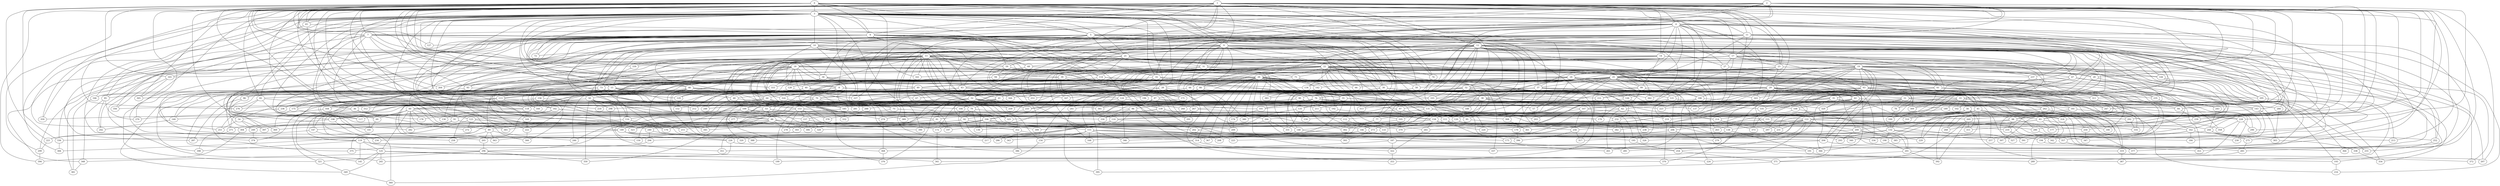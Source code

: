 strict graph "barabasi_albert_graph(400,3)" {
0;
1;
2;
3;
4;
5;
6;
7;
8;
9;
10;
11;
12;
13;
14;
15;
16;
17;
18;
19;
20;
21;
22;
23;
24;
25;
26;
27;
28;
29;
30;
31;
32;
33;
34;
35;
36;
37;
38;
39;
40;
41;
42;
43;
44;
45;
46;
47;
48;
49;
50;
51;
52;
53;
54;
55;
56;
57;
58;
59;
60;
61;
62;
63;
64;
65;
66;
67;
68;
69;
70;
71;
72;
73;
74;
75;
76;
77;
78;
79;
80;
81;
82;
83;
84;
85;
86;
87;
88;
89;
90;
91;
92;
93;
94;
95;
96;
97;
98;
99;
100;
101;
102;
103;
104;
105;
106;
107;
108;
109;
110;
111;
112;
113;
114;
115;
116;
117;
118;
119;
120;
121;
122;
123;
124;
125;
126;
127;
128;
129;
130;
131;
132;
133;
134;
135;
136;
137;
138;
139;
140;
141;
142;
143;
144;
145;
146;
147;
148;
149;
150;
151;
152;
153;
154;
155;
156;
157;
158;
159;
160;
161;
162;
163;
164;
165;
166;
167;
168;
169;
170;
171;
172;
173;
174;
175;
176;
177;
178;
179;
180;
181;
182;
183;
184;
185;
186;
187;
188;
189;
190;
191;
192;
193;
194;
195;
196;
197;
198;
199;
200;
201;
202;
203;
204;
205;
206;
207;
208;
209;
210;
211;
212;
213;
214;
215;
216;
217;
218;
219;
220;
221;
222;
223;
224;
225;
226;
227;
228;
229;
230;
231;
232;
233;
234;
235;
236;
237;
238;
239;
240;
241;
242;
243;
244;
245;
246;
247;
248;
249;
250;
251;
252;
253;
254;
255;
256;
257;
258;
259;
260;
261;
262;
263;
264;
265;
266;
267;
268;
269;
270;
271;
272;
273;
274;
275;
276;
277;
278;
279;
280;
281;
282;
283;
284;
285;
286;
287;
288;
289;
290;
291;
292;
293;
294;
295;
296;
297;
298;
299;
300;
301;
302;
303;
304;
305;
306;
307;
308;
309;
310;
311;
312;
313;
314;
315;
316;
317;
318;
319;
320;
321;
322;
323;
324;
325;
326;
327;
328;
329;
330;
331;
332;
333;
334;
335;
336;
337;
338;
339;
340;
341;
342;
343;
344;
345;
346;
347;
348;
349;
350;
351;
352;
353;
354;
355;
356;
357;
358;
359;
360;
361;
362;
363;
364;
365;
366;
367;
368;
369;
370;
371;
372;
373;
374;
375;
376;
377;
378;
379;
380;
381;
382;
383;
384;
385;
386;
387;
388;
389;
390;
391;
392;
393;
394;
395;
396;
397;
398;
399;
0 -- 392  [is_available=True, prob="0.749492861434"];
0 -- 3  [is_available=True, prob="1.0"];
0 -- 5  [is_available=True, prob="0.6336075159"];
0 -- 6  [is_available=True, prob="0.252755381074"];
0 -- 7  [is_available=True, prob="0.416848443785"];
0 -- 8  [is_available=True, prob="0.0697633291246"];
0 -- 9  [is_available=True, prob="0.393860467031"];
0 -- 268  [is_available=True, prob="0.543028242926"];
0 -- 16  [is_available=True, prob="0.969813983898"];
0 -- 17  [is_available=True, prob="0.305327311739"];
0 -- 282  [is_available=True, prob="0.828640233447"];
0 -- 161  [is_available=True, prob="1.0"];
0 -- 34  [is_available=True, prob="1.0"];
0 -- 35  [is_available=True, prob="0.547590040042"];
0 -- 165  [is_available=True, prob="0.625297496606"];
0 -- 264  [is_available=True, prob="1.0"];
0 -- 57  [is_available=True, prob="0.469067919231"];
0 -- 58  [is_available=True, prob="0.590123160295"];
0 -- 65  [is_available=True, prob="1.0"];
0 -- 323  [is_available=True, prob="0.296307761881"];
0 -- 336  [is_available=True, prob="1.0"];
0 -- 214  [is_available=True, prob="0.930304768511"];
0 -- 221  [is_available=True, prob="1.0"];
0 -- 119  [is_available=True, prob="0.68146195527"];
0 -- 121  [is_available=True, prob="0.995651746676"];
0 -- 123  [is_available=True, prob="0.103211915993"];
0 -- 127  [is_available=True, prob="0.936372068068"];
1 -- 328  [is_available=True, prob="1.0"];
1 -- 3  [is_available=True, prob="0.426165937207"];
1 -- 4  [is_available=True, prob="0.816644193106"];
1 -- 6  [is_available=True, prob="0.684382390746"];
1 -- 7  [is_available=True, prob="1.0"];
1 -- 8  [is_available=True, prob="0.734869053459"];
1 -- 9  [is_available=True, prob="0.960570881004"];
1 -- 10  [is_available=True, prob="0.00755253868398"];
1 -- 11  [is_available=True, prob="0.379373655765"];
1 -- 12  [is_available=True, prob="0.220210011311"];
1 -- 269  [is_available=True, prob="0.0294039329776"];
1 -- 14  [is_available=True, prob="1.0"];
1 -- 15  [is_available=True, prob="0.459244080605"];
1 -- 17  [is_available=True, prob="1.0"];
1 -- 19  [is_available=True, prob="0.654534690097"];
1 -- 20  [is_available=True, prob="0.428195280918"];
1 -- 23  [is_available=True, prob="0.166678705962"];
1 -- 299  [is_available=True, prob="0.640600932807"];
1 -- 29  [is_available=True, prob="1.0"];
1 -- 32  [is_available=True, prob="0.334682692956"];
1 -- 162  [is_available=True, prob="0.541839972525"];
1 -- 36  [is_available=True, prob="0.846752875554"];
1 -- 167  [is_available=True, prob="0.0462083999131"];
1 -- 41  [is_available=True, prob="0.745488375416"];
1 -- 43  [is_available=True, prob="0.492192102161"];
1 -- 321  [is_available=True, prob="0.151301611103"];
1 -- 48  [is_available=True, prob="0.725270051092"];
1 -- 305  [is_available=True, prob="1.0"];
1 -- 56  [is_available=True, prob="1.0"];
1 -- 186  [is_available=True, prob="0.969076955148"];
1 -- 394  [is_available=True, prob="1.0"];
1 -- 65  [is_available=True, prob="1.0"];
1 -- 200  [is_available=True, prob="1.0"];
1 -- 268  [is_available=True, prob="0.640423029343"];
1 -- 74  [is_available=True, prob="1.0"];
1 -- 333  [is_available=True, prob="0.883650432904"];
1 -- 207  [is_available=True, prob="0.683992231362"];
1 -- 82  [is_available=True, prob="0.213464841813"];
1 -- 339  [is_available=True, prob="0.633631413583"];
1 -- 213  [is_available=True, prob="1.0"];
1 -- 215  [is_available=True, prob="1.0"];
1 -- 218  [is_available=True, prob="0.692753342223"];
1 -- 98  [is_available=True, prob="0.679201032965"];
1 -- 228  [is_available=True, prob="0.988477497033"];
1 -- 359  [is_available=True, prob="1.0"];
1 -- 338  [is_available=True, prob="0.113991379749"];
1 -- 118  [is_available=True, prob="0.671385952449"];
1 -- 276  [is_available=True, prob="0.570281325421"];
2 -- 34  [is_available=True, prob="0.989745108075"];
2 -- 3  [is_available=True, prob="0.937449384489"];
2 -- 4  [is_available=True, prob="1.0"];
2 -- 11  [is_available=True, prob="1.0"];
2 -- 77  [is_available=True, prob="0.67750333946"];
2 -- 16  [is_available=True, prob="0.416425583366"];
2 -- 182  [is_available=True, prob="1.0"];
2 -- 290  [is_available=True, prob="0.602333012271"];
2 -- 196  [is_available=True, prob="0.225186593032"];
2 -- 26  [is_available=True, prob="0.716211099651"];
2 -- 59  [is_available=True, prob="0.320190715811"];
2 -- 285  [is_available=True, prob="0.120344011648"];
2 -- 94  [is_available=True, prob="0.873285240303"];
3 -- 4  [is_available=True, prob="0.201985069762"];
3 -- 5  [is_available=True, prob="0.100248047855"];
3 -- 6  [is_available=True, prob="1.0"];
3 -- 10  [is_available=True, prob="0.699218581395"];
3 -- 11  [is_available=True, prob="1.0"];
3 -- 141  [is_available=True, prob="0.0397302377042"];
3 -- 384  [is_available=True, prob="0.713518155549"];
3 -- 148  [is_available=True, prob="1.0"];
3 -- 21  [is_available=True, prob="0.442298562662"];
3 -- 23  [is_available=True, prob="0.899842881994"];
3 -- 28  [is_available=True, prob="0.698650040611"];
3 -- 159  [is_available=True, prob="0.266403340587"];
3 -- 304  [is_available=True, prob="0.110032222927"];
3 -- 34  [is_available=True, prob="0.495554131342"];
3 -- 163  [is_available=True, prob="0.605136591279"];
3 -- 37  [is_available=True, prob="0.234091547029"];
3 -- 166  [is_available=True, prob="0.423118624236"];
3 -- 170  [is_available=True, prob="0.677930381925"];
3 -- 171  [is_available=True, prob="0.147191648431"];
3 -- 176  [is_available=True, prob="0.86246506265"];
3 -- 183  [is_available=True, prob="0.655757943515"];
3 -- 65  [is_available=True, prob="0.618376605902"];
3 -- 197  [is_available=True, prob="0.965199511105"];
3 -- 390  [is_available=True, prob="0.313798373885"];
3 -- 72  [is_available=True, prob="0.942206489055"];
3 -- 74  [is_available=True, prob="0.605930166819"];
3 -- 77  [is_available=True, prob="1.0"];
3 -- 208  [is_available=True, prob="0.26643360935"];
3 -- 81  [is_available=True, prob="0.195943135653"];
3 -- 82  [is_available=True, prob="1.0"];
3 -- 86  [is_available=True, prob="0.505137850777"];
3 -- 165  [is_available=True, prob="0.829415853284"];
3 -- 227  [is_available=True, prob="0.530008783421"];
3 -- 356  [is_available=True, prob="0.50781309616"];
3 -- 359  [is_available=True, prob="1.0"];
3 -- 104  [is_available=True, prob="0.301902589545"];
3 -- 240  [is_available=True, prob="0.388100777164"];
3 -- 374  [is_available=True, prob="0.422128456655"];
3 -- 378  [is_available=True, prob="1.0"];
3 -- 252  [is_available=True, prob="0.159561857561"];
3 -- 127  [is_available=True, prob="0.279383282103"];
4 -- 5  [is_available=True, prob="1.0"];
4 -- 7  [is_available=True, prob="1.0"];
4 -- 44  [is_available=True, prob="0.080364671005"];
4 -- 13  [is_available=True, prob="0.254177502858"];
4 -- 14  [is_available=True, prob="0.164523714135"];
4 -- 17  [is_available=True, prob="0.235974625119"];
4 -- 131  [is_available=True, prob="0.553966717961"];
4 -- 25  [is_available=True, prob="0.353520358242"];
4 -- 284  [is_available=True, prob="0.110510448384"];
4 -- 37  [is_available=True, prob="0.739802672759"];
4 -- 300  [is_available=True, prob="0.305702755374"];
4 -- 47  [is_available=True, prob="0.651679079396"];
4 -- 52  [is_available=True, prob="0.585016267671"];
4 -- 189  [is_available=True, prob="1.0"];
4 -- 63  [is_available=True, prob="0.850432466806"];
4 -- 331  [is_available=True, prob="0.188236578967"];
4 -- 84  [is_available=True, prob="1.0"];
4 -- 364  [is_available=True, prob="0.384846161386"];
4 -- 115  [is_available=True, prob="0.801324390539"];
5 -- 149  [is_available=True, prob="0.473842640569"];
5 -- 130  [is_available=True, prob="0.53473607889"];
5 -- 389  [is_available=True, prob="1.0"];
5 -- 134  [is_available=True, prob="1.0"];
5 -- 263  [is_available=True, prob="0.0506406548057"];
5 -- 8  [is_available=True, prob="1.0"];
5 -- 9  [is_available=True, prob="0.158579520078"];
5 -- 396  [is_available=True, prob="0.842845105631"];
5 -- 175  [is_available=True, prob="0.671058419121"];
5 -- 312  [is_available=True, prob="1.0"];
5 -- 21  [is_available=True, prob="1.0"];
5 -- 311  [is_available=True, prob="0.921600726298"];
5 -- 216  [is_available=True, prob="0.935649848859"];
5 -- 153  [is_available=True, prob="1.0"];
5 -- 154  [is_available=True, prob="0.569248227643"];
5 -- 27  [is_available=True, prob="0.611970623505"];
5 -- 127  [is_available=True, prob="0.928473955356"];
6 -- 12  [is_available=True, prob="0.95463084173"];
6 -- 270  [is_available=True, prob="0.986808633641"];
6 -- 15  [is_available=True, prob="0.931426097963"];
6 -- 16  [is_available=True, prob="0.875030689858"];
6 -- 344  [is_available=True, prob="1.0"];
6 -- 18  [is_available=True, prob="0.271154571174"];
6 -- 277  [is_available=True, prob="0.234669573281"];
6 -- 27  [is_available=True, prob="0.354734833514"];
6 -- 30  [is_available=True, prob="0.814329031278"];
6 -- 33  [is_available=True, prob="0.106813914931"];
6 -- 242  [is_available=True, prob="1.0"];
6 -- 46  [is_available=True, prob="0.524743179567"];
6 -- 184  [is_available=True, prob="1.0"];
6 -- 58  [is_available=True, prob="0.378781179229"];
6 -- 59  [is_available=True, prob="0.788076146604"];
6 -- 190  [is_available=True, prob="0.434054050696"];
6 -- 69  [is_available=True, prob="0.223652708398"];
6 -- 71  [is_available=True, prob="1.0"];
6 -- 72  [is_available=True, prob="0.925538694432"];
6 -- 336  [is_available=True, prob="0.921791908262"];
6 -- 85  [is_available=True, prob="0.337470887349"];
6 -- 88  [is_available=True, prob="0.531006919472"];
6 -- 399  [is_available=True, prob="0.462585231697"];
6 -- 348  [is_available=True, prob="1.0"];
6 -- 240  [is_available=True, prob="1.0"];
6 -- 369  [is_available=True, prob="0.9166987042"];
6 -- 114  [is_available=True, prob="1.0"];
6 -- 372  [is_available=True, prob="0.276612028866"];
7 -- 68  [is_available=True, prob="0.319751877394"];
7 -- 40  [is_available=True, prob="1.0"];
7 -- 10  [is_available=True, prob="1.0"];
7 -- 239  [is_available=True, prob="0.398883424812"];
7 -- 383  [is_available=True, prob="0.498133963009"];
7 -- 312  [is_available=True, prob="0.50706915012"];
7 -- 36  [is_available=True, prob="0.0315898995309"];
7 -- 123  [is_available=True, prob="1.0"];
7 -- 93  [is_available=True, prob="1.0"];
7 -- 287  [is_available=True, prob="1.0"];
8 -- 194  [is_available=True, prob="0.345643185983"];
8 -- 324  [is_available=True, prob="1.0"];
8 -- 327  [is_available=True, prob="0.271922667974"];
8 -- 64  [is_available=True, prob="0.728537217604"];
8 -- 284  [is_available=True, prob="1.0"];
8 -- 75  [is_available=True, prob="0.75336243421"];
8 -- 274  [is_available=True, prob="1.0"];
8 -- 54  [is_available=True, prob="0.32293712589"];
8 -- 122  [is_available=True, prob="0.4803095279"];
8 -- 156  [is_available=True, prob="0.0352188750916"];
9 -- 355  [is_available=True, prob="0.0398502228042"];
9 -- 132  [is_available=True, prob="0.981467385464"];
9 -- 103  [is_available=True, prob="0.978148395964"];
9 -- 299  [is_available=True, prob="0.989327577887"];
9 -- 174  [is_available=True, prob="1.0"];
9 -- 14  [is_available=True, prob="0.911464490025"];
9 -- 47  [is_available=True, prob="0.146271400614"];
9 -- 80  [is_available=True, prob="0.734456057123"];
9 -- 18  [is_available=True, prob="1.0"];
9 -- 148  [is_available=True, prob="0.561581991947"];
9 -- 21  [is_available=True, prob="1.0"];
9 -- 380  [is_available=True, prob="1.0"];
9 -- 253  [is_available=True, prob="0.805222882644"];
9 -- 30  [is_available=True, prob="1.0"];
9 -- 31  [is_available=True, prob="1.0"];
10 -- 68  [is_available=True, prob="0.871577710725"];
10 -- 264  [is_available=True, prob="0.399661374613"];
10 -- 73  [is_available=True, prob="0.246964422198"];
10 -- 171  [is_available=True, prob="0.793512666897"];
10 -- 13  [is_available=True, prob="0.587649015823"];
10 -- 291  [is_available=True, prob="0.860456799132"];
10 -- 15  [is_available=True, prob="0.754788557419"];
10 -- 50  [is_available=True, prob="1.0"];
10 -- 67  [is_available=True, prob="0.232798548069"];
10 -- 292  [is_available=True, prob="0.8523588535"];
10 -- 279  [is_available=True, prob="1.0"];
10 -- 100  [is_available=True, prob="0.575245554828"];
10 -- 79  [is_available=True, prob="0.130476197547"];
10 -- 60  [is_available=True, prob="0.852746447555"];
10 -- 345  [is_available=True, prob="1.0"];
11 -- 133  [is_available=True, prob="1.0"];
11 -- 102  [is_available=True, prob="0.724143018324"];
11 -- 227  [is_available=True, prob="0.424188777902"];
11 -- 275  [is_available=True, prob="1.0"];
11 -- 44  [is_available=True, prob="0.499531931514"];
11 -- 75  [is_available=True, prob="1.0"];
11 -- 12  [is_available=True, prob="0.12631248307"];
11 -- 143  [is_available=True, prob="1.0"];
11 -- 49  [is_available=True, prob="1.0"];
11 -- 51  [is_available=True, prob="1.0"];
11 -- 244  [is_available=True, prob="0.74483523918"];
11 -- 53  [is_available=True, prob="0.620585780481"];
11 -- 247  [is_available=True, prob="0.971927256627"];
11 -- 83  [is_available=True, prob="0.840410508436"];
11 -- 25  [is_available=True, prob="0.16563726462"];
11 -- 283  [is_available=True, prob="0.34261073922"];
11 -- 381  [is_available=True, prob="1.0"];
11 -- 383  [is_available=True, prob="0.896888732567"];
12 -- 128  [is_available=True, prob="0.253548706384"];
12 -- 13  [is_available=True, prob="0.209255738411"];
12 -- 256  [is_available=True, prob="0.309871763765"];
12 -- 144  [is_available=True, prob="0.748210545679"];
12 -- 19  [is_available=True, prob="0.887565886675"];
12 -- 33  [is_available=True, prob="1.0"];
12 -- 38  [is_available=True, prob="0.00752145799468"];
12 -- 46  [is_available=True, prob="0.948593448747"];
12 -- 334  [is_available=True, prob="0.937451750102"];
12 -- 54  [is_available=True, prob="0.342090258271"];
12 -- 56  [is_available=True, prob="0.756549230439"];
12 -- 187  [is_available=True, prob="0.99812138297"];
12 -- 188  [is_available=True, prob="0.068083950665"];
12 -- 191  [is_available=True, prob="1.0"];
12 -- 64  [is_available=True, prob="0.562379329868"];
12 -- 324  [is_available=True, prob="0.822393491469"];
12 -- 71  [is_available=True, prob="0.0720454236475"];
12 -- 72  [is_available=True, prob="0.767832371828"];
12 -- 332  [is_available=True, prob="0.717024066991"];
12 -- 78  [is_available=True, prob="1.0"];
12 -- 79  [is_available=True, prob="0.163092593205"];
12 -- 80  [is_available=True, prob="1.0"];
12 -- 339  [is_available=True, prob="1.0"];
12 -- 206  [is_available=True, prob="0.959880480783"];
12 -- 90  [is_available=True, prob="1.0"];
12 -- 207  [is_available=True, prob="0.475149238082"];
12 -- 94  [is_available=True, prob="0.0737998772914"];
12 -- 103  [is_available=True, prob="1.0"];
12 -- 106  [is_available=True, prob="1.0"];
12 -- 236  [is_available=True, prob="1.0"];
12 -- 237  [is_available=True, prob="1.0"];
12 -- 239  [is_available=True, prob="1.0"];
12 -- 112  [is_available=True, prob="1.0"];
12 -- 372  [is_available=True, prob="1.0"];
12 -- 252  [is_available=True, prob="0.80314890956"];
13 -- 259  [is_available=True, prob="1.0"];
13 -- 390  [is_available=True, prob="1.0"];
13 -- 136  [is_available=True, prob="1.0"];
13 -- 19  [is_available=True, prob="0.128741546203"];
13 -- 22  [is_available=True, prob="0.416399320867"];
13 -- 153  [is_available=True, prob="0.341352095849"];
13 -- 26  [is_available=True, prob="0.0102552423843"];
13 -- 161  [is_available=True, prob="0.0746501777934"];
13 -- 39  [is_available=True, prob="0.769469761791"];
13 -- 40  [is_available=True, prob="0.327236285332"];
13 -- 43  [is_available=True, prob="1.0"];
13 -- 46  [is_available=True, prob="1.0"];
13 -- 59  [is_available=True, prob="0.586148142199"];
13 -- 64  [is_available=True, prob="0.511824000091"];
13 -- 66  [is_available=True, prob="1.0"];
13 -- 70  [is_available=True, prob="0.224828398155"];
13 -- 87  [is_available=True, prob="0.203605152736"];
13 -- 344  [is_available=True, prob="0.759114770709"];
13 -- 349  [is_available=True, prob="0.5527155618"];
13 -- 222  [is_available=True, prob="0.142823258803"];
13 -- 237  [is_available=True, prob="0.548228966055"];
13 -- 111  [is_available=True, prob="0.796893156235"];
13 -- 368  [is_available=True, prob="0.984997206065"];
13 -- 245  [is_available=True, prob="0.214511712418"];
13 -- 251  [is_available=True, prob="0.433175703937"];
13 -- 253  [is_available=True, prob="0.175846422365"];
14 -- 99  [is_available=True, prob="0.089599008828"];
14 -- 18  [is_available=True, prob="0.947383162601"];
14 -- 22  [is_available=True, prob="0.573913571903"];
14 -- 250  [is_available=True, prob="0.0887554210678"];
14 -- 61  [is_available=True, prob="1.0"];
14 -- 31  [is_available=True, prob="0.673693780464"];
15 -- 96  [is_available=True, prob="0.974797453307"];
15 -- 113  [is_available=True, prob="0.817701114862"];
15 -- 86  [is_available=True, prob="0.951337729242"];
15 -- 185  [is_available=True, prob="0.308685785678"];
15 -- 158  [is_available=True, prob="0.296725930105"];
16 -- 203  [is_available=True, prob="0.33952265653"];
16 -- 196  [is_available=True, prob="1.0"];
16 -- 139  [is_available=True, prob="1.0"];
16 -- 259  [is_available=True, prob="0.925413479019"];
16 -- 212  [is_available=True, prob="0.458434271324"];
16 -- 28  [is_available=True, prob="1.0"];
16 -- 61  [is_available=True, prob="1.0"];
17 -- 354  [is_available=True, prob="0.336903995564"];
17 -- 91  [is_available=True, prob="1.0"];
17 -- 235  [is_available=True, prob="0.540486106464"];
17 -- 39  [is_available=True, prob="1.0"];
17 -- 73  [is_available=True, prob="0.460941897141"];
17 -- 167  [is_available=True, prob="0.213403492229"];
17 -- 177  [is_available=True, prob="0.855688593915"];
17 -- 339  [is_available=True, prob="0.0592802113099"];
17 -- 20  [is_available=True, prob="0.474684865268"];
17 -- 23  [is_available=True, prob="0.342703724478"];
17 -- 27  [is_available=True, prob="1.0"];
17 -- 93  [is_available=True, prob="0.573638342686"];
17 -- 126  [is_available=True, prob="1.0"];
17 -- 63  [is_available=True, prob="0.135304304515"];
18 -- 128  [is_available=True, prob="0.251915489037"];
18 -- 388  [is_available=True, prob="0.2227676391"];
18 -- 101  [is_available=True, prob="0.833195006596"];
18 -- 233  [is_available=True, prob="0.921942330768"];
18 -- 40  [is_available=True, prob="0.209110055369"];
18 -- 266  [is_available=True, prob="0.619873707201"];
18 -- 333  [is_available=True, prob="1.0"];
18 -- 175  [is_available=True, prob="1.0"];
18 -- 20  [is_available=True, prob="0.448209904162"];
18 -- 117  [is_available=True, prob="0.146540914834"];
18 -- 169  [is_available=True, prob="1.0"];
18 -- 24  [is_available=True, prob="0.230735129276"];
18 -- 217  [is_available=True, prob="0.500000996279"];
18 -- 155  [is_available=True, prob="0.911564240453"];
18 -- 313  [is_available=True, prob="0.117784001077"];
18 -- 397  [is_available=True, prob="1.0"];
19 -- 257  [is_available=True, prob="0.686744026176"];
19 -- 151  [is_available=True, prob="0.620385207344"];
19 -- 24  [is_available=True, prob="0.951383713516"];
19 -- 25  [is_available=True, prob="1.0"];
19 -- 295  [is_available=True, prob="0.373885490715"];
19 -- 47  [is_available=True, prob="1.0"];
19 -- 61  [is_available=True, prob="0.301209309942"];
19 -- 62  [is_available=True, prob="0.3262705436"];
19 -- 63  [is_available=True, prob="0.944023109679"];
19 -- 193  [is_available=True, prob="0.782860225877"];
19 -- 198  [is_available=True, prob="0.710460863535"];
19 -- 140  [is_available=True, prob="0.540657117208"];
19 -- 202  [is_available=True, prob="0.0673930335635"];
19 -- 204  [is_available=True, prob="0.629646218285"];
19 -- 213  [is_available=True, prob="1.0"];
19 -- 96  [is_available=True, prob="0.601634648401"];
19 -- 353  [is_available=True, prob="0.450021591517"];
19 -- 100  [is_available=True, prob="0.852093986877"];
19 -- 105  [is_available=True, prob="0.281712800097"];
19 -- 241  [is_available=True, prob="0.993632123007"];
19 -- 370  [is_available=True, prob="0.6364359582"];
19 -- 371  [is_available=True, prob="0.476688496122"];
19 -- 373  [is_available=True, prob="1.0"];
20 -- 35  [is_available=True, prob="1.0"];
20 -- 143  [is_available=True, prob="0.322227594056"];
21 -- 288  [is_available=True, prob="0.420882871936"];
21 -- 144  [is_available=True, prob="1.0"];
21 -- 68  [is_available=True, prob="1.0"];
21 -- 362  [is_available=True, prob="0.506395947632"];
21 -- 43  [is_available=True, prob="1.0"];
21 -- 114  [is_available=True, prob="0.678373281154"];
21 -- 48  [is_available=True, prob="0.0547303902643"];
21 -- 50  [is_available=True, prob="0.696908146569"];
21 -- 99  [is_available=True, prob="1.0"];
21 -- 22  [is_available=True, prob="0.441136583679"];
21 -- 137  [is_available=True, prob="0.142197757306"];
21 -- 121  [is_available=True, prob="1.0"];
21 -- 185  [is_available=True, prob="0.285611836685"];
21 -- 31  [is_available=True, prob="0.486432878221"];
22 -- 388  [is_available=True, prob="0.205066812451"];
22 -- 26  [is_available=True, prob="1.0"];
22 -- 158  [is_available=True, prob="1.0"];
22 -- 32  [is_available=True, prob="0.767157959895"];
22 -- 39  [is_available=True, prob="0.984111287912"];
22 -- 50  [is_available=True, prob="1.0"];
22 -- 49  [is_available=True, prob="0.590958540798"];
22 -- 306  [is_available=True, prob="1.0"];
22 -- 52  [is_available=True, prob="0.277620124155"];
22 -- 55  [is_available=True, prob="0.946881504588"];
22 -- 308  [is_available=True, prob="0.691244250056"];
22 -- 317  [is_available=True, prob="0.606449815348"];
22 -- 318  [is_available=True, prob="0.587662125899"];
22 -- 74  [is_available=True, prob="0.755815624591"];
22 -- 337  [is_available=True, prob="0.0408454212875"];
22 -- 83  [is_available=True, prob="0.730361045416"];
22 -- 398  [is_available=True, prob="0.813065902669"];
22 -- 313  [is_available=True, prob="0.374838892657"];
22 -- 89  [is_available=True, prob="0.0374326360985"];
22 -- 92  [is_available=True, prob="0.354010196638"];
22 -- 224  [is_available=True, prob="0.781651324687"];
22 -- 97  [is_available=True, prob="1.0"];
22 -- 102  [is_available=True, prob="0.894097799797"];
22 -- 106  [is_available=True, prob="0.967680482296"];
22 -- 237  [is_available=True, prob="0.305069836606"];
22 -- 113  [is_available=True, prob="0.130307920633"];
22 -- 376  [is_available=True, prob="0.0563039513232"];
23 -- 161  [is_available=True, prob="0.244465215561"];
23 -- 362  [is_available=True, prob="0.749469749977"];
23 -- 235  [is_available=True, prob="0.0180542753693"];
23 -- 144  [is_available=True, prob="0.621213044151"];
23 -- 24  [is_available=True, prob="1.0"];
23 -- 29  [is_available=True, prob="0.226428462516"];
24 -- 32  [is_available=True, prob="1.0"];
24 -- 321  [is_available=True, prob="1.0"];
24 -- 66  [is_available=True, prob="1.0"];
24 -- 69  [is_available=True, prob="0.234944874734"];
24 -- 70  [is_available=True, prob="0.669829589194"];
24 -- 42  [is_available=True, prob="0.961074109967"];
24 -- 290  [is_available=True, prob="0.231411961626"];
24 -- 172  [is_available=True, prob="0.713161200441"];
24 -- 45  [is_available=True, prob="1.0"];
24 -- 334  [is_available=True, prob="0.733963762613"];
24 -- 214  [is_available=True, prob="1.0"];
24 -- 57  [is_available=True, prob="0.978862460364"];
24 -- 98  [is_available=True, prob="1.0"];
24 -- 223  [is_available=True, prob="1.0"];
24 -- 166  [is_available=True, prob="0.13233810958"];
25 -- 134  [is_available=True, prob="0.828325332052"];
25 -- 135  [is_available=True, prob="0.584580846167"];
25 -- 154  [is_available=True, prob="1.0"];
25 -- 28  [is_available=True, prob="0.0241111316992"];
25 -- 29  [is_available=True, prob="0.491843751052"];
25 -- 160  [is_available=True, prob="0.0656994788193"];
25 -- 164  [is_available=True, prob="0.174795922314"];
25 -- 37  [is_available=True, prob="0.0246702146181"];
25 -- 44  [is_available=True, prob="0.412697309003"];
25 -- 302  [is_available=True, prob="1.0"];
25 -- 53  [is_available=True, prob="0.376830040125"];
25 -- 58  [is_available=True, prob="0.892132460618"];
25 -- 203  [is_available=True, prob="1.0"];
25 -- 204  [is_available=True, prob="1.0"];
25 -- 206  [is_available=True, prob="0.835299003504"];
25 -- 211  [is_available=True, prob="1.0"];
25 -- 340  [is_available=True, prob="0.899792032967"];
25 -- 342  [is_available=True, prob="0.0496553493378"];
25 -- 353  [is_available=True, prob="0.604381523236"];
25 -- 354  [is_available=True, prob="0.242417502005"];
25 -- 99  [is_available=True, prob="0.0479130681646"];
25 -- 229  [is_available=True, prob="0.156069982915"];
25 -- 358  [is_available=True, prob="0.9370156038"];
25 -- 364  [is_available=True, prob="0.557433698121"];
25 -- 111  [is_available=True, prob="0.136758160082"];
25 -- 243  [is_available=True, prob="0.195373014311"];
25 -- 125  [is_available=True, prob="0.663185398062"];
25 -- 255  [is_available=True, prob="0.861381585106"];
26 -- 129  [is_available=True, prob="0.486669543786"];
26 -- 140  [is_available=True, prob="1.0"];
26 -- 142  [is_available=True, prob="0.570010444332"];
26 -- 271  [is_available=True, prob="1.0"];
26 -- 30  [is_available=True, prob="0.358514114396"];
26 -- 38  [is_available=True, prob="0.873240884203"];
26 -- 41  [is_available=True, prob="0.295050577802"];
26 -- 42  [is_available=True, prob="0.567895791254"];
26 -- 55  [is_available=True, prob="0.593662329866"];
26 -- 314  [is_available=True, prob="1.0"];
26 -- 66  [is_available=True, prob="0.149199753142"];
26 -- 73  [is_available=True, prob="0.86073339467"];
26 -- 322  [is_available=True, prob="0.210335016849"];
26 -- 333  [is_available=True, prob="0.554828515945"];
26 -- 80  [is_available=True, prob="1.0"];
26 -- 209  [is_available=True, prob="0.910296773116"];
26 -- 90  [is_available=True, prob="0.999053419171"];
26 -- 95  [is_available=True, prob="1.0"];
26 -- 208  [is_available=True, prob="0.958457787736"];
26 -- 232  [is_available=True, prob="1.0"];
26 -- 109  [is_available=True, prob="0.130209302835"];
26 -- 367  [is_available=True, prob="1.0"];
26 -- 380  [is_available=True, prob="0.0131327364713"];
26 -- 126  [is_available=True, prob="0.0818439794733"];
27 -- 232  [is_available=True, prob="0.666066798097"];
27 -- 78  [is_available=True, prob="1.0"];
28 -- 171  [is_available=True, prob="1.0"];
28 -- 76  [is_available=True, prob="0.257203960724"];
28 -- 273  [is_available=True, prob="1.0"];
28 -- 115  [is_available=True, prob="1.0"];
28 -- 375  [is_available=True, prob="0.559612750548"];
29 -- 138  [is_available=True, prob="0.628381798846"];
29 -- 146  [is_available=True, prob="1.0"];
29 -- 33  [is_available=True, prob="1.0"];
29 -- 162  [is_available=True, prob="0.899445104481"];
29 -- 35  [is_available=True, prob="0.89880277543"];
29 -- 167  [is_available=True, prob="1.0"];
29 -- 301  [is_available=True, prob="0.324463976219"];
29 -- 307  [is_available=True, prob="0.778840052129"];
29 -- 180  [is_available=True, prob="0.668508691685"];
29 -- 181  [is_available=True, prob="1.0"];
29 -- 329  [is_available=True, prob="1.0"];
29 -- 91  [is_available=True, prob="0.758617013916"];
29 -- 230  [is_available=True, prob="1.0"];
29 -- 104  [is_available=True, prob="0.0194695621023"];
29 -- 107  [is_available=True, prob="0.0184589147421"];
29 -- 109  [is_available=True, prob="1.0"];
29 -- 366  [is_available=True, prob="1.0"];
29 -- 124  [is_available=True, prob="1.0"];
29 -- 253  [is_available=True, prob="0.125693996187"];
29 -- 382  [is_available=True, prob="0.563439438091"];
30 -- 292  [is_available=True, prob="0.715684244776"];
30 -- 235  [is_available=True, prob="0.452729285001"];
30 -- 236  [is_available=True, prob="0.215038287766"];
30 -- 41  [is_available=True, prob="0.790547005439"];
30 -- 281  [is_available=True, prob="1.0"];
30 -- 62  [is_available=True, prob="1.0"];
31 -- 71  [is_available=True, prob="0.467921295276"];
31 -- 168  [is_available=True, prob="0.881739526841"];
31 -- 182  [is_available=True, prob="0.823379408924"];
31 -- 186  [is_available=True, prob="0.495651100733"];
32 -- 228  [is_available=True, prob="0.295765949446"];
32 -- 70  [is_available=True, prob="1.0"];
32 -- 38  [is_available=True, prob="0.0951649651307"];
32 -- 97  [is_available=True, prob="0.483618375063"];
32 -- 200  [is_available=True, prob="0.560230248606"];
32 -- 137  [is_available=True, prob="0.659793037903"];
32 -- 234  [is_available=True, prob="0.309429886"];
32 -- 107  [is_available=True, prob="0.0693115316399"];
32 -- 76  [is_available=True, prob="0.158292010545"];
32 -- 45  [is_available=True, prob="0.788437418453"];
32 -- 205  [is_available=True, prob="1.0"];
32 -- 48  [is_available=True, prob="0.22001640031"];
32 -- 156  [is_available=True, prob="0.419472059685"];
32 -- 86  [is_available=True, prob="0.784155529563"];
32 -- 362  [is_available=True, prob="0.922908855034"];
32 -- 126  [is_available=True, prob="0.673793416832"];
32 -- 101  [is_available=True, prob="1.0"];
33 -- 102  [is_available=True, prob="0.453780670999"];
33 -- 107  [is_available=True, prob="0.463531223711"];
33 -- 45  [is_available=True, prob="0.16387996587"];
33 -- 110  [is_available=True, prob="0.073668510299"];
33 -- 173  [is_available=True, prob="1.0"];
33 -- 189  [is_available=True, prob="0.701115305672"];
33 -- 309  [is_available=True, prob="0.544011189647"];
33 -- 56  [is_available=True, prob="1.0"];
33 -- 284  [is_available=True, prob="1.0"];
34 -- 330  [is_available=True, prob="0.450224138318"];
34 -- 49  [is_available=True, prob="1.0"];
34 -- 82  [is_available=True, prob="1.0"];
34 -- 152  [is_available=True, prob="0.342083169116"];
34 -- 188  [is_available=True, prob="1.0"];
35 -- 180  [is_available=True, prob="0.105128385391"];
35 -- 36  [is_available=True, prob="1.0"];
35 -- 262  [is_available=True, prob="0.686208737733"];
35 -- 137  [is_available=True, prob="0.216159758592"];
35 -- 108  [is_available=True, prob="1.0"];
35 -- 157  [is_available=True, prob="1.0"];
35 -- 150  [is_available=True, prob="0.800061005003"];
35 -- 377  [is_available=True, prob="0.903113482462"];
35 -- 153  [is_available=True, prob="0.0204299522931"];
35 -- 254  [is_available=True, prob="0.805484740254"];
36 -- 169  [is_available=True, prob="0.638860657041"];
36 -- 272  [is_available=True, prob="1.0"];
36 -- 54  [is_available=True, prob="1.0"];
36 -- 91  [is_available=True, prob="0.354758377316"];
37 -- 67  [is_available=True, prob="0.840916118172"];
37 -- 297  [is_available=True, prob="0.35494310003"];
37 -- 42  [is_available=True, prob="1.0"];
37 -- 311  [is_available=True, prob="0.388596148753"];
37 -- 76  [is_available=True, prob="0.262905204421"];
37 -- 110  [is_available=True, prob="1.0"];
37 -- 176  [is_available=True, prob="1.0"];
37 -- 308  [is_available=True, prob="0.27631835861"];
37 -- 246  [is_available=True, prob="0.54692216824"];
37 -- 121  [is_available=True, prob="0.360890222775"];
37 -- 314  [is_available=True, prob="0.800034031164"];
37 -- 316  [is_available=True, prob="0.126051597383"];
38 -- 356  [is_available=True, prob="0.453294830997"];
38 -- 168  [is_available=True, prob="0.357100751849"];
38 -- 233  [is_available=True, prob="1.0"];
38 -- 312  [is_available=True, prob="1.0"];
38 -- 181  [is_available=True, prob="0.0131054488002"];
38 -- 313  [is_available=True, prob="1.0"];
38 -- 120  [is_available=True, prob="1.0"];
38 -- 57  [is_available=True, prob="0.146898761756"];
38 -- 188  [is_available=True, prob="0.738831972216"];
38 -- 189  [is_available=True, prob="1.0"];
38 -- 62  [is_available=True, prob="1.0"];
39 -- 291  [is_available=True, prob="1.0"];
39 -- 134  [is_available=True, prob="0.878340251163"];
39 -- 241  [is_available=True, prob="0.147121709955"];
39 -- 141  [is_available=True, prob="0.396361289074"];
39 -- 118  [is_available=True, prob="0.193811151461"];
39 -- 124  [is_available=True, prob="0.737741297586"];
40 -- 131  [is_available=True, prob="1.0"];
40 -- 267  [is_available=True, prob="1.0"];
40 -- 113  [is_available=True, prob="1.0"];
40 -- 85  [is_available=True, prob="0.685540105993"];
40 -- 55  [is_available=True, prob="1.0"];
40 -- 286  [is_available=True, prob="0.471986078477"];
41 -- 195  [is_available=True, prob="0.183229208458"];
41 -- 104  [is_available=True, prob="0.999426893864"];
41 -- 329  [is_available=True, prob="1.0"];
41 -- 323  [is_available=True, prob="0.91604526518"];
41 -- 139  [is_available=True, prob="0.486412375993"];
41 -- 79  [is_available=True, prob="0.178019556936"];
41 -- 296  [is_available=True, prob="0.363229504928"];
41 -- 318  [is_available=True, prob="0.798649477727"];
41 -- 53  [is_available=True, prob="0.90285779007"];
42 -- 329  [is_available=True, prob="0.777464384395"];
42 -- 267  [is_available=True, prob="1.0"];
42 -- 335  [is_available=True, prob="0.521861684397"];
42 -- 280  [is_available=True, prob="0.720051489029"];
42 -- 310  [is_available=True, prob="1.0"];
43 -- 151  [is_available=True, prob="0.72386356789"];
43 -- 112  [is_available=True, prob="0.250324857999"];
43 -- 248  [is_available=True, prob="0.318018137431"];
43 -- 52  [is_available=True, prob="0.263214773414"];
43 -- 87  [is_available=True, prob="0.169721934592"];
43 -- 152  [is_available=True, prob="0.906552678522"];
43 -- 218  [is_available=True, prob="0.344849681514"];
44 -- 267  [is_available=True, prob="0.235470382066"];
44 -- 51  [is_available=True, prob="1.0"];
44 -- 222  [is_available=True, prob="0.423611537764"];
45 -- 98  [is_available=True, prob="0.501196757213"];
45 -- 225  [is_available=True, prob="0.198938598132"];
45 -- 257  [is_available=True, prob="0.469805340545"];
45 -- 289  [is_available=True, prob="0.860870188367"];
45 -- 385  [is_available=True, prob="1.0"];
45 -- 81  [is_available=True, prob="0.555330166846"];
45 -- 122  [is_available=True, prob="1.0"];
45 -- 380  [is_available=True, prob="0.393515251951"];
46 -- 227  [is_available=True, prob="0.466834012611"];
46 -- 300  [is_available=True, prob="0.197935740708"];
46 -- 51  [is_available=True, prob="0.714787927071"];
46 -- 116  [is_available=True, prob="0.0939764319336"];
46 -- 215  [is_available=True, prob="0.744339114119"];
46 -- 88  [is_available=True, prob="0.512724903885"];
46 -- 281  [is_available=True, prob="1.0"];
47 -- 357  [is_available=True, prob="0.0634591704651"];
47 -- 307  [is_available=True, prob="1.0"];
47 -- 142  [is_available=True, prob="1.0"];
47 -- 377  [is_available=True, prob="1.0"];
47 -- 260  [is_available=True, prob="1.0"];
47 -- 315  [is_available=True, prob="0.364601510028"];
47 -- 223  [is_available=True, prob="0.648964908114"];
48 -- 260  [is_available=True, prob="0.0290954876657"];
48 -- 109  [is_available=True, prob="0.128968036109"];
48 -- 178  [is_available=True, prob="0.911859422195"];
49 -- 352  [is_available=True, prob="0.353986722828"];
49 -- 196  [is_available=True, prob="0.848155431006"];
49 -- 325  [is_available=True, prob="1.0"];
49 -- 376  [is_available=True, prob="1.0"];
49 -- 156  [is_available=True, prob="0.677891293766"];
50 -- 352  [is_available=True, prob="0.049784456448"];
50 -- 172  [is_available=True, prob="1.0"];
50 -- 116  [is_available=True, prob="0.667201592729"];
50 -- 212  [is_available=True, prob="1.0"];
50 -- 218  [is_available=True, prob="0.181668496641"];
50 -- 60  [is_available=True, prob="0.196112527277"];
50 -- 298  [is_available=True, prob="0.514998719301"];
50 -- 350  [is_available=True, prob="1.0"];
50 -- 149  [is_available=True, prob="0.365067115285"];
51 -- 262  [is_available=True, prob="0.419440342459"];
51 -- 231  [is_available=True, prob="1.0"];
51 -- 265  [is_available=True, prob="0.233247671123"];
51 -- 78  [is_available=True, prob="0.428778609861"];
51 -- 247  [is_available=True, prob="1.0"];
51 -- 216  [is_available=True, prob="0.293168947957"];
51 -- 219  [is_available=True, prob="1.0"];
51 -- 92  [is_available=True, prob="0.164577273732"];
51 -- 319  [is_available=True, prob="0.650971267952"];
52 -- 259  [is_available=True, prob="0.640244280327"];
52 -- 278  [is_available=True, prob="1.0"];
52 -- 105  [is_available=True, prob="0.520338589377"];
52 -- 301  [is_available=True, prob="0.639359759013"];
52 -- 81  [is_available=True, prob="1.0"];
52 -- 84  [is_available=True, prob="0.997105327745"];
52 -- 60  [is_available=True, prob="1.0"];
53 -- 184  [is_available=True, prob="0.492047702896"];
53 -- 116  [is_available=True, prob="1.0"];
53 -- 117  [is_available=True, prob="0.475348588449"];
53 -- 88  [is_available=True, prob="1.0"];
53 -- 95  [is_available=True, prob="0.0779752988432"];
54 -- 397  [is_available=True, prob="1.0"];
54 -- 249  [is_available=True, prob="0.272238664047"];
54 -- 251  [is_available=True, prob="0.966398981705"];
55 -- 192  [is_available=True, prob="0.912913253133"];
55 -- 135  [is_available=True, prob="0.788856425679"];
55 -- 335  [is_available=True, prob="0.210337561813"];
55 -- 241  [is_available=True, prob="0.204188233353"];
55 -- 275  [is_available=True, prob="0.313563176314"];
55 -- 346  [is_available=True, prob="0.171516455519"];
56 -- 384  [is_available=True, prob="0.721260567284"];
56 -- 387  [is_available=True, prob="0.40351792408"];
56 -- 77  [is_available=True, prob="0.157886823825"];
56 -- 110  [is_available=True, prob="0.626188884262"];
56 -- 83  [is_available=True, prob="0.146205362271"];
56 -- 310  [is_available=True, prob="0.665675460973"];
56 -- 122  [is_available=True, prob="0.914058228897"];
56 -- 315  [is_available=True, prob="0.158817855306"];
57 -- 203  [is_available=True, prob="0.913820354591"];
58 -- 90  [is_available=True, prob="1.0"];
59 -- 165  [is_available=True, prob="0.258525415958"];
59 -- 262  [is_available=True, prob="1.0"];
59 -- 124  [is_available=True, prob="0.581243684204"];
59 -- 94  [is_available=True, prob="0.154510592722"];
60 -- 130  [is_available=True, prob="1.0"];
60 -- 69  [is_available=True, prob="1.0"];
60 -- 198  [is_available=True, prob="1.0"];
60 -- 178  [is_available=True, prob="0.544834290843"];
60 -- 157  [is_available=True, prob="1.0"];
60 -- 89  [is_available=True, prob="1.0"];
60 -- 282  [is_available=True, prob="0.299249891679"];
60 -- 125  [is_available=True, prob="0.919773923819"];
61 -- 163  [is_available=True, prob="0.150092044232"];
61 -- 295  [is_available=True, prob="0.0187882750951"];
61 -- 169  [is_available=True, prob="0.515977775109"];
61 -- 311  [is_available=True, prob="0.759869085586"];
61 -- 84  [is_available=True, prob="0.389908383121"];
61 -- 309  [is_available=True, prob="0.886767862964"];
61 -- 151  [is_available=True, prob="1.0"];
62 -- 261  [is_available=True, prob="0.102987963631"];
62 -- 140  [is_available=True, prob="0.936810472641"];
62 -- 219  [is_available=True, prob="0.7277047133"];
63 -- 193  [is_available=True, prob="1.0"];
63 -- 67  [is_available=True, prob="1.0"];
63 -- 309  [is_available=True, prob="1.0"];
63 -- 103  [is_available=True, prob="0.577517642717"];
63 -- 238  [is_available=True, prob="0.159017664911"];
63 -- 335  [is_available=True, prob="1.0"];
63 -- 147  [is_available=True, prob="0.882773291346"];
63 -- 187  [is_available=True, prob="0.803298880137"];
63 -- 181  [is_available=True, prob="0.129161509804"];
64 -- 288  [is_available=True, prob="0.731960005593"];
64 -- 246  [is_available=True, prob="0.197533334189"];
64 -- 345  [is_available=True, prob="0.672426733412"];
64 -- 281  [is_available=True, prob="0.352300005114"];
64 -- 223  [is_available=True, prob="0.542302091661"];
65 -- 160  [is_available=True, prob="1.0"];
65 -- 114  [is_available=True, prob="0.723790019688"];
65 -- 85  [is_available=True, prob="0.734014002624"];
67 -- 185  [is_available=True, prob="0.18163317282"];
68 -- 248  [is_available=True, prob="0.165536291216"];
68 -- 231  [is_available=True, prob="1.0"];
69 -- 141  [is_available=True, prob="0.859245689437"];
70 -- 320  [is_available=True, prob="0.634685157965"];
70 -- 131  [is_available=True, prob="0.650644433434"];
70 -- 75  [is_available=True, prob="1.0"];
70 -- 374  [is_available=True, prob="0.251184008112"];
71 -- 265  [is_available=True, prob="0.0272501206315"];
71 -- 142  [is_available=True, prob="0.499286191671"];
71 -- 93  [is_available=True, prob="0.0395106683946"];
73 -- 129  [is_available=True, prob="1.0"];
73 -- 226  [is_available=True, prob="0.891876230327"];
73 -- 305  [is_available=True, prob="1.0"];
73 -- 274  [is_available=True, prob="1.0"];
73 -- 249  [is_available=True, prob="0.773180357363"];
74 -- 220  [is_available=True, prob="0.319681323953"];
75 -- 297  [is_available=True, prob="1.0"];
75 -- 359  [is_available=True, prob="0.16616574492"];
76 -- 288  [is_available=True, prob="1.0"];
76 -- 101  [is_available=True, prob="0.799036427113"];
76 -- 326  [is_available=True, prob="0.821940588634"];
76 -- 108  [is_available=True, prob="0.719720195"];
76 -- 302  [is_available=True, prob="0.78004173184"];
76 -- 276  [is_available=True, prob="1.0"];
76 -- 119  [is_available=True, prob="0.293755586171"];
76 -- 95  [is_available=True, prob="0.915968756379"];
77 -- 302  [is_available=True, prob="0.54021359909"];
78 -- 100  [is_available=True, prob="0.0628618862317"];
79 -- 136  [is_available=True, prob="0.860494061009"];
79 -- 269  [is_available=True, prob="1.0"];
79 -- 277  [is_available=True, prob="1.0"];
79 -- 92  [is_available=True, prob="0.57627610682"];
79 -- 106  [is_available=True, prob="0.448453841867"];
80 -- 395  [is_available=True, prob="0.48617964581"];
80 -- 211  [is_available=True, prob="0.574985145205"];
80 -- 87  [is_available=True, prob="1.0"];
80 -- 379  [is_available=True, prob="0.592780849173"];
81 -- 215  [is_available=True, prob="0.465659350505"];
81 -- 197  [is_available=True, prob="1.0"];
82 -- 365  [is_available=True, prob="0.0228875808935"];
82 -- 178  [is_available=True, prob="0.834644227827"];
82 -- 276  [is_available=True, prob="0.291879378128"];
82 -- 251  [is_available=True, prob="1.0"];
83 -- 256  [is_available=True, prob="0.166350356856"];
83 -- 138  [is_available=True, prob="0.309664012058"];
83 -- 177  [is_available=True, prob="0.00428260085246"];
83 -- 316  [is_available=True, prob="0.731122365986"];
84 -- 239  [is_available=True, prob="0.673111551365"];
85 -- 270  [is_available=True, prob="0.401572338673"];
85 -- 242  [is_available=True, prob="1.0"];
85 -- 348  [is_available=True, prob="0.318989197656"];
86 -- 287  [is_available=True, prob="0.516911235081"];
86 -- 117  [is_available=True, prob="0.604196583403"];
87 -- 96  [is_available=True, prob="0.709692650515"];
87 -- 139  [is_available=True, prob="0.57296156512"];
87 -- 164  [is_available=True, prob="0.536806409627"];
87 -- 389  [is_available=True, prob="0.598058973403"];
87 -- 211  [is_available=True, prob="1.0"];
87 -- 118  [is_available=True, prob="0.971800079574"];
87 -- 255  [is_available=True, prob="1.0"];
88 -- 206  [is_available=True, prob="0.707119279587"];
88 -- 271  [is_available=True, prob="0.72418958608"];
88 -- 238  [is_available=True, prob="0.806437159702"];
88 -- 306  [is_available=True, prob="0.346016814638"];
88 -- 244  [is_available=True, prob="0.366049910137"];
88 -- 278  [is_available=True, prob="1.0"];
88 -- 345  [is_available=True, prob="0.426836725186"];
88 -- 89  [is_available=True, prob="0.221473547184"];
88 -- 250  [is_available=True, prob="0.425860617336"];
88 -- 149  [is_available=True, prob="0.113568231097"];
89 -- 363  [is_available=True, prob="0.967749293656"];
89 -- 205  [is_available=True, prob="0.967727554716"];
89 -- 246  [is_available=True, prob="0.70185770112"];
89 -- 119  [is_available=True, prob="0.132471707752"];
90 -- 192  [is_available=True, prob="0.963045476598"];
90 -- 97  [is_available=True, prob="0.126951246897"];
90 -- 135  [is_available=True, prob="1.0"];
90 -- 298  [is_available=True, prob="1.0"];
90 -- 145  [is_available=True, prob="0.450816949348"];
91 -- 352  [is_available=True, prob="0.333143045556"];
91 -- 202  [is_available=True, prob="0.436372521507"];
91 -- 397  [is_available=True, prob="0.0958808003114"];
91 -- 282  [is_available=True, prob="0.520641736716"];
92 -- 328  [is_available=True, prob="0.716980792072"];
92 -- 343  [is_available=True, prob="0.86808342739"];
92 -- 254  [is_available=True, prob="0.180276608238"];
93 -- 258  [is_available=True, prob="1.0"];
93 -- 166  [is_available=True, prob="0.834198070255"];
93 -- 120  [is_available=True, prob="0.597252483854"];
94 -- 264  [is_available=True, prob="1.0"];
94 -- 163  [is_available=True, prob="0.874417576144"];
95 -- 382  [is_available=True, prob="0.783103049337"];
96 -- 224  [is_available=True, prob="0.542128280952"];
96 -- 133  [is_available=True, prob="1.0"];
96 -- 266  [is_available=True, prob="0.803141743761"];
96 -- 272  [is_available=True, prob="0.148490757246"];
96 -- 330  [is_available=True, prob="1.0"];
96 -- 286  [is_available=True, prob="0.697872239033"];
97 -- 105  [is_available=True, prob="0.908354920951"];
97 -- 111  [is_available=True, prob="1.0"];
97 -- 120  [is_available=True, prob="0.98194873138"];
97 -- 159  [is_available=True, prob="1.0"];
98 -- 294  [is_available=True, prob="0.739613430801"];
98 -- 268  [is_available=True, prob="1.0"];
98 -- 177  [is_available=True, prob="0.0749129532534"];
98 -- 210  [is_available=True, prob="1.0"];
99 -- 355  [is_available=True, prob="0.931393862995"];
99 -- 179  [is_available=True, prob="0.316737876728"];
99 -- 247  [is_available=True, prob="0.0120579231274"];
99 -- 344  [is_available=True, prob="0.202118902065"];
99 -- 186  [is_available=True, prob="0.0985894594144"];
100 -- 132  [is_available=True, prob="0.283647528663"];
101 -- 174  [is_available=True, prob="0.323729166576"];
103 -- 212  [is_available=True, prob="0.737340701334"];
103 -- 108  [is_available=True, prob="0.313876662566"];
104 -- 343  [is_available=True, prob="1.0"];
105 -- 379  [is_available=True, prob="0.196275344682"];
105 -- 148  [is_available=True, prob="0.200790139038"];
106 -- 323  [is_available=True, prob="0.329912626034"];
106 -- 147  [is_available=True, prob="0.928161293966"];
106 -- 172  [is_available=True, prob="1.0"];
106 -- 240  [is_available=True, prob="0.064825799899"];
106 -- 146  [is_available=True, prob="0.128610451008"];
106 -- 115  [is_available=True, prob="0.275550003806"];
106 -- 280  [is_available=True, prob="0.533610328058"];
106 -- 217  [is_available=True, prob="0.320829715493"];
106 -- 399  [is_available=True, prob="0.158575563233"];
107 -- 327  [is_available=True, prob="0.726799522987"];
107 -- 256  [is_available=True, prob="0.348889388275"];
107 -- 367  [is_available=True, prob="0.662828521436"];
107 -- 158  [is_available=True, prob="0.956950237342"];
108 -- 201  [is_available=True, prob="1.0"];
108 -- 373  [is_available=True, prob="1.0"];
109 -- 112  [is_available=True, prob="1.0"];
109 -- 201  [is_available=True, prob="1.0"];
109 -- 123  [is_available=True, prob="0.445961266419"];
109 -- 350  [is_available=True, prob="0.450317629332"];
110 -- 390  [is_available=True, prob="0.311274926059"];
110 -- 136  [is_available=True, prob="1.0"];
110 -- 340  [is_available=True, prob="0.928603750025"];
110 -- 183  [is_available=True, prob="0.321468261909"];
111 -- 170  [is_available=True, prob="0.719237348878"];
111 -- 173  [is_available=True, prob="0.684137723169"];
111 -- 146  [is_available=True, prob="0.113276294159"];
112 -- 133  [is_available=True, prob="0.446800607685"];
113 -- 160  [is_available=True, prob="0.795158679181"];
113 -- 358  [is_available=True, prob="0.999292079883"];
113 -- 391  [is_available=True, prob="1.0"];
113 -- 236  [is_available=True, prob="0.0339505133318"];
113 -- 150  [is_available=True, prob="0.697496600411"];
114 -- 128  [is_available=True, prob="0.978862172784"];
114 -- 132  [is_available=True, prob="0.963324258248"];
114 -- 298  [is_available=True, prob="0.980890954309"];
114 -- 192  [is_available=True, prob="1.0"];
115 -- 168  [is_available=True, prob="0.175627158593"];
115 -- 393  [is_available=True, prob="0.490350830928"];
115 -- 173  [is_available=True, prob="0.261131756897"];
115 -- 388  [is_available=True, prob="0.602197040034"];
115 -- 340  [is_available=True, prob="0.429177175878"];
115 -- 217  [is_available=True, prob="0.65122833473"];
115 -- 154  [is_available=True, prob="0.944348727891"];
115 -- 187  [is_available=True, prob="0.994222480638"];
115 -- 346  [is_available=True, prob="0.417530079585"];
116 -- 176  [is_available=True, prob="0.874440484558"];
116 -- 365  [is_available=True, prob="0.968570502369"];
118 -- 130  [is_available=True, prob="1.0"];
119 -- 353  [is_available=True, prob="0.524403336178"];
119 -- 398  [is_available=True, prob="0.730637000603"];
119 -- 145  [is_available=True, prob="0.281995970686"];
119 -- 125  [is_available=True, prob="1.0"];
119 -- 191  [is_available=True, prob="0.871934155927"];
120 -- 361  [is_available=True, prob="1.0"];
120 -- 369  [is_available=True, prob="0.29875726134"];
120 -- 347  [is_available=True, prob="0.0631788233158"];
121 -- 234  [is_available=True, prob="1.0"];
121 -- 143  [is_available=True, prob="0.699396033467"];
121 -- 219  [is_available=True, prob="0.879540430478"];
121 -- 317  [is_available=True, prob="0.18293018679"];
122 -- 263  [is_available=True, prob="0.170908744481"];
122 -- 385  [is_available=True, prob="0.91761084435"];
122 -- 162  [is_available=True, prob="0.22047670214"];
122 -- 199  [is_available=True, prob="0.898061020984"];
122 -- 297  [is_available=True, prob="0.631803830995"];
122 -- 231  [is_available=True, prob="0.270395557177"];
122 -- 273  [is_available=True, prob="0.412447490367"];
122 -- 337  [is_available=True, prob="0.101870070274"];
122 -- 200  [is_available=True, prob="0.677780792373"];
122 -- 379  [is_available=True, prob="1.0"];
123 -- 195  [is_available=True, prob="0.0363498197699"];
123 -- 272  [is_available=True, prob="0.0524607527446"];
123 -- 221  [is_available=True, prob="0.954656378126"];
123 -- 190  [is_available=True, prob="0.300578134479"];
124 -- 194  [is_available=True, prob="0.255516030378"];
124 -- 233  [is_available=True, prob="0.756052080799"];
124 -- 301  [is_available=True, prob="0.955462223726"];
124 -- 346  [is_available=True, prob="0.409785756681"];
125 -- 193  [is_available=True, prob="0.584722070623"];
125 -- 199  [is_available=True, prob="0.0945715686301"];
125 -- 145  [is_available=True, prob="0.925600816378"];
125 -- 370  [is_available=True, prob="1.0"];
125 -- 245  [is_available=True, prob="0.312325423295"];
125 -- 349  [is_available=True, prob="1.0"];
126 -- 238  [is_available=True, prob="1.0"];
126 -- 147  [is_available=True, prob="0.457176106179"];
126 -- 155  [is_available=True, prob="0.385301011911"];
128 -- 129  [is_available=True, prob="0.442793929567"];
128 -- 324  [is_available=True, prob="0.907494791063"];
128 -- 229  [is_available=True, prob="0.230825310547"];
129 -- 152  [is_available=True, prob="0.594860320961"];
131 -- 138  [is_available=True, prob="0.666550638362"];
131 -- 174  [is_available=True, prob="0.229701961993"];
131 -- 214  [is_available=True, prob="1.0"];
132 -- 257  [is_available=True, prob="1.0"];
132 -- 194  [is_available=True, prob="0.754287519691"];
132 -- 195  [is_available=True, prob="0.869629487228"];
132 -- 293  [is_available=True, prob="1.0"];
132 -- 258  [is_available=True, prob="0.548624315362"];
132 -- 190  [is_available=True, prob="1.0"];
135 -- 226  [is_available=True, prob="0.447080036982"];
135 -- 331  [is_available=True, prob="0.76261361059"];
135 -- 159  [is_available=True, prob="1.0"];
138 -- 363  [is_available=True, prob="0.0504912521754"];
138 -- 191  [is_available=True, prob="0.230102614603"];
139 -- 225  [is_available=True, prob="0.743374317481"];
139 -- 292  [is_available=True, prob="0.19367631162"];
139 -- 325  [is_available=True, prob="1.0"];
139 -- 294  [is_available=True, prob="0.0736255903622"];
139 -- 155  [is_available=True, prob="0.469061822098"];
140 -- 242  [is_available=True, prob="0.850231382852"];
142 -- 383  [is_available=True, prob="0.317172392511"];
143 -- 230  [is_available=True, prob="0.0176813977631"];
143 -- 303  [is_available=True, prob="1.0"];
143 -- 310  [is_available=True, prob="0.931439225493"];
144 -- 347  [is_available=True, prob="0.275655460382"];
144 -- 295  [is_available=True, prob="0.298292471155"];
146 -- 334  [is_available=True, prob="1.0"];
146 -- 286  [is_available=True, prob="1.0"];
147 -- 296  [is_available=True, prob="1.0"];
147 -- 221  [is_available=True, prob="0.382286721953"];
148 -- 204  [is_available=True, prob="1.0"];
148 -- 336  [is_available=True, prob="0.112961219524"];
148 -- 307  [is_available=True, prob="1.0"];
148 -- 150  [is_available=True, prob="0.739363737919"];
149 -- 226  [is_available=True, prob="0.158848520486"];
149 -- 230  [is_available=True, prob="0.61711669724"];
149 -- 234  [is_available=True, prob="1.0"];
149 -- 293  [is_available=True, prob="0.613365706947"];
151 -- 179  [is_available=True, prob="0.261799452858"];
151 -- 170  [is_available=True, prob="0.015305535993"];
153 -- 198  [is_available=True, prob="0.788413932603"];
153 -- 199  [is_available=True, prob="0.692702292784"];
153 -- 328  [is_available=True, prob="0.503309894202"];
153 -- 179  [is_available=True, prob="0.114395273989"];
153 -- 278  [is_available=True, prob="0.7327595925"];
153 -- 378  [is_available=True, prob="0.0569820231927"];
153 -- 157  [is_available=True, prob="1.0"];
154 -- 360  [is_available=True, prob="0.1032398038"];
155 -- 220  [is_available=True, prob="0.273890668259"];
155 -- 180  [is_available=True, prob="0.998205156466"];
156 -- 164  [is_available=True, prob="0.591594442922"];
156 -- 209  [is_available=True, prob="0.20719383221"];
156 -- 175  [is_available=True, prob="0.695298361335"];
156 -- 182  [is_available=True, prob="0.455773596235"];
157 -- 306  [is_available=True, prob="0.787024749806"];
157 -- 210  [is_available=True, prob="0.872316709389"];
157 -- 183  [is_available=True, prob="0.129784508599"];
158 -- 357  [is_available=True, prob="0.951438032574"];
158 -- 265  [is_available=True, prob="0.268368533691"];
158 -- 304  [is_available=True, prob="1.0"];
158 -- 399  [is_available=True, prob="1.0"];
158 -- 283  [is_available=True, prob="0.165207933999"];
158 -- 220  [is_available=True, prob="0.518432901102"];
161 -- 325  [is_available=True, prob="0.537667384788"];
162 -- 327  [is_available=True, prob="0.481408850498"];
162 -- 391  [is_available=True, prob="1.0"];
162 -- 213  [is_available=True, prob="0.0823078008186"];
162 -- 184  [is_available=True, prob="0.0545487599556"];
162 -- 252  [is_available=True, prob="0.59453631524"];
163 -- 263  [is_available=True, prob="1.0"];
164 -- 270  [is_available=True, prob="1.0"];
165 -- 356  [is_available=True, prob="0.522203440344"];
165 -- 305  [is_available=True, prob="0.439376657056"];
166 -- 381  [is_available=True, prob="0.431332451871"];
167 -- 197  [is_available=True, prob="0.250654086865"];
169 -- 222  [is_available=True, prob="0.022653925033"];
170 -- 396  [is_available=True, prob="0.0448051135704"];
171 -- 248  [is_available=True, prob="1.0"];
171 -- 260  [is_available=True, prob="1.0"];
172 -- 341  [is_available=True, prob="0.471610028273"];
173 -- 261  [is_available=True, prob="0.893322109406"];
174 -- 209  [is_available=True, prob="0.0328031434775"];
175 -- 369  [is_available=True, prob="0.279176648634"];
175 -- 363  [is_available=True, prob="0.14382265021"];
181 -- 228  [is_available=True, prob="0.831162368399"];
181 -- 210  [is_available=True, prob="0.17523505074"];
181 -- 378  [is_available=True, prob="1.0"];
182 -- 258  [is_available=True, prob="1.0"];
182 -- 389  [is_available=True, prob="1.0"];
182 -- 202  [is_available=True, prob="0.712333047783"];
182 -- 205  [is_available=True, prob="0.87846081385"];
183 -- 351  [is_available=True, prob="0.115021891877"];
185 -- 232  [is_available=True, prob="0.264946930174"];
185 -- 332  [is_available=True, prob="0.0149685577904"];
185 -- 375  [is_available=True, prob="0.413491734035"];
186 -- 261  [is_available=True, prob="0.873649142844"];
186 -- 277  [is_available=True, prob="0.0914750182618"];
186 -- 250  [is_available=True, prob="1.0"];
187 -- 322  [is_available=True, prob="1.0"];
187 -- 386  [is_available=True, prob="0.724645133252"];
187 -- 285  [is_available=True, prob="0.350281130172"];
189 -- 266  [is_available=True, prob="0.467006426417"];
189 -- 318  [is_available=True, prob="1.0"];
190 -- 201  [is_available=True, prob="0.97131874155"];
191 -- 372  [is_available=True, prob="0.345068168262"];
192 -- 308  [is_available=True, prob="0.432124365704"];
193 -- 216  [is_available=True, prob="0.15247395397"];
194 -- 364  [is_available=True, prob="0.658318471867"];
195 -- 254  [is_available=True, prob="1.0"];
198 -- 304  [is_available=True, prob="0.145859547127"];
198 -- 360  [is_available=True, prob="1.0"];
200 -- 229  [is_available=True, prob="1.0"];
200 -- 385  [is_available=True, prob="1.0"];
200 -- 343  [is_available=True, prob="0.882444996915"];
200 -- 293  [is_available=True, prob="0.65445859351"];
201 -- 224  [is_available=True, prob="0.147144789867"];
201 -- 392  [is_available=True, prob="0.0258439666649"];
201 -- 207  [is_available=True, prob="0.352663836844"];
202 -- 279  [is_available=True, prob="0.160848334496"];
204 -- 368  [is_available=True, prob="1.0"];
204 -- 319  [is_available=True, prob="0.912546936269"];
205 -- 296  [is_available=True, prob="0.164377991531"];
206 -- 208  [is_available=True, prob="0.583255399719"];
206 -- 289  [is_available=True, prob="0.981144537382"];
209 -- 225  [is_available=True, prob="0.776965343737"];
210 -- 391  [is_available=True, prob="1.0"];
210 -- 342  [is_available=True, prob="0.912090416766"];
211 -- 273  [is_available=True, prob="0.890870453321"];
214 -- 373  [is_available=True, prob="1.0"];
215 -- 320  [is_available=True, prob="0.707147172247"];
219 -- 370  [is_available=True, prob="0.450343504064"];
221 -- 299  [is_available=True, prob="0.747132938883"];
222 -- 300  [is_available=True, prob="0.525449548174"];
226 -- 245  [is_available=True, prob="0.57674019466"];
226 -- 337  [is_available=True, prob="1.0"];
228 -- 290  [is_available=True, prob="1.0"];
228 -- 358  [is_available=True, prob="1.0"];
228 -- 341  [is_available=True, prob="0.177946847014"];
231 -- 326  [is_available=True, prob="0.623624755096"];
232 -- 249  [is_available=True, prob="0.598284601025"];
232 -- 285  [is_available=True, prob="0.205828799216"];
232 -- 382  [is_available=True, prob="1.0"];
233 -- 274  [is_available=True, prob="1.0"];
235 -- 243  [is_available=True, prob="0.36346193109"];
236 -- 271  [is_available=True, prob="0.598018704659"];
237 -- 243  [is_available=True, prob="0.182936680187"];
237 -- 279  [is_available=True, prob="1.0"];
239 -- 280  [is_available=True, prob="0.118856073562"];
240 -- 314  [is_available=True, prob="1.0"];
240 -- 294  [is_available=True, prob="0.172510535731"];
241 -- 395  [is_available=True, prob="0.81751360509"];
243 -- 244  [is_available=True, prob="0.338110495313"];
244 -- 303  [is_available=True, prob="0.70499147108"];
244 -- 275  [is_available=True, prob="1.0"];
244 -- 287  [is_available=True, prob="0.0370790284584"];
249 -- 374  [is_available=True, prob="0.299557241243"];
250 -- 347  [is_available=True, prob="1.0"];
252 -- 255  [is_available=True, prob="0.960857700312"];
254 -- 371  [is_available=True, prob="1.0"];
256 -- 396  [is_available=True, prob="0.136795648523"];
256 -- 317  [is_available=True, prob="0.866090263819"];
262 -- 361  [is_available=True, prob="1.0"];
262 -- 319  [is_available=True, prob="0.198659638315"];
265 -- 322  [is_available=True, prob="1.0"];
266 -- 320  [is_available=True, prob="0.857288083923"];
266 -- 326  [is_available=True, prob="0.555618211233"];
266 -- 331  [is_available=True, prob="1.0"];
267 -- 291  [is_available=True, prob="0.243498872331"];
267 -- 330  [is_available=True, prob="0.780694939009"];
267 -- 269  [is_available=True, prob="0.74071645027"];
269 -- 392  [is_available=True, prob="0.912082056949"];
269 -- 371  [is_available=True, prob="0.660321133681"];
269 -- 315  [is_available=True, prob="1.0"];
271 -- 398  [is_available=True, prob="0.680963974425"];
273 -- 393  [is_available=True, prob="0.493516049532"];
274 -- 368  [is_available=True, prob="1.0"];
275 -- 283  [is_available=True, prob="0.191545697068"];
280 -- 357  [is_available=True, prob="0.545120338708"];
283 -- 289  [is_available=True, prob="0.344741450606"];
284 -- 303  [is_available=True, prob="0.621552923848"];
288 -- 332  [is_available=True, prob="0.787041373597"];
292 -- 316  [is_available=True, prob="0.227340456251"];
294 -- 375  [is_available=True, prob="0.539057978297"];
295 -- 387  [is_available=True, prob="0.139390980621"];
296 -- 321  [is_available=True, prob="0.962631632286"];
296 -- 341  [is_available=True, prob="0.376881674978"];
296 -- 348  [is_available=True, prob="1.0"];
296 -- 350  [is_available=True, prob="1.0"];
298 -- 351  [is_available=True, prob="1.0"];
299 -- 394  [is_available=True, prob="0.938075705251"];
302 -- 393  [is_available=True, prob="1.0"];
303 -- 338  [is_available=True, prob="1.0"];
304 -- 394  [is_available=True, prob="0.436030814015"];
308 -- 361  [is_available=True, prob="0.839609135958"];
311 -- 342  [is_available=True, prob="1.0"];
314 -- 366  [is_available=True, prob="0.857295272288"];
314 -- 351  [is_available=True, prob="0.225460859306"];
318 -- 338  [is_available=True, prob="0.284760084295"];
319 -- 387  [is_available=True, prob="1.0"];
321 -- 349  [is_available=True, prob="1.0"];
322 -- 355  [is_available=True, prob="1.0"];
324 -- 386  [is_available=True, prob="0.694296323401"];
329 -- 366  [is_available=True, prob="1.0"];
336 -- 384  [is_available=True, prob="1.0"];
338 -- 354  [is_available=True, prob="1.0"];
339 -- 365  [is_available=True, prob="0.655928683237"];
348 -- 381  [is_available=True, prob="0.640596178179"];
349 -- 360  [is_available=True, prob="0.988740919568"];
352 -- 386  [is_available=True, prob="0.542396329361"];
352 -- 367  [is_available=True, prob="0.588734824859"];
357 -- 377  [is_available=True, prob="0.769887242012"];
368 -- 376  [is_available=True, prob="1.0"];
371 -- 395  [is_available=True, prob="0.22862579523"];
}
